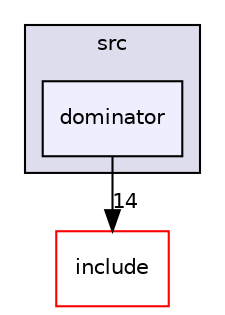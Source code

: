 digraph "dominator" {
  compound=true
  node [ fontsize="10", fontname="Helvetica"];
  edge [ labelfontsize="10", labelfontname="Helvetica"];
  subgraph clusterdir_68267d1309a1af8e8297ef4c3efbcdba {
    graph [ bgcolor="#ddddee", pencolor="black", label="src" fontname="Helvetica", fontsize="10", URL="dir_68267d1309a1af8e8297ef4c3efbcdba.html"]
  dir_4c09e5218ef8f9a21574d58a92bba460 [shape=box, label="dominator", style="filled", fillcolor="#eeeeff", pencolor="black", URL="dir_4c09e5218ef8f9a21574d58a92bba460.html"];
  }
  dir_d44c64559bbebec7f509842c48db8b23 [shape=box label="include" fillcolor="white" style="filled" color="red" URL="dir_d44c64559bbebec7f509842c48db8b23.html"];
  dir_4c09e5218ef8f9a21574d58a92bba460->dir_d44c64559bbebec7f509842c48db8b23 [headlabel="14", labeldistance=1.5 headhref="dir_000035_000003.html"];
}
